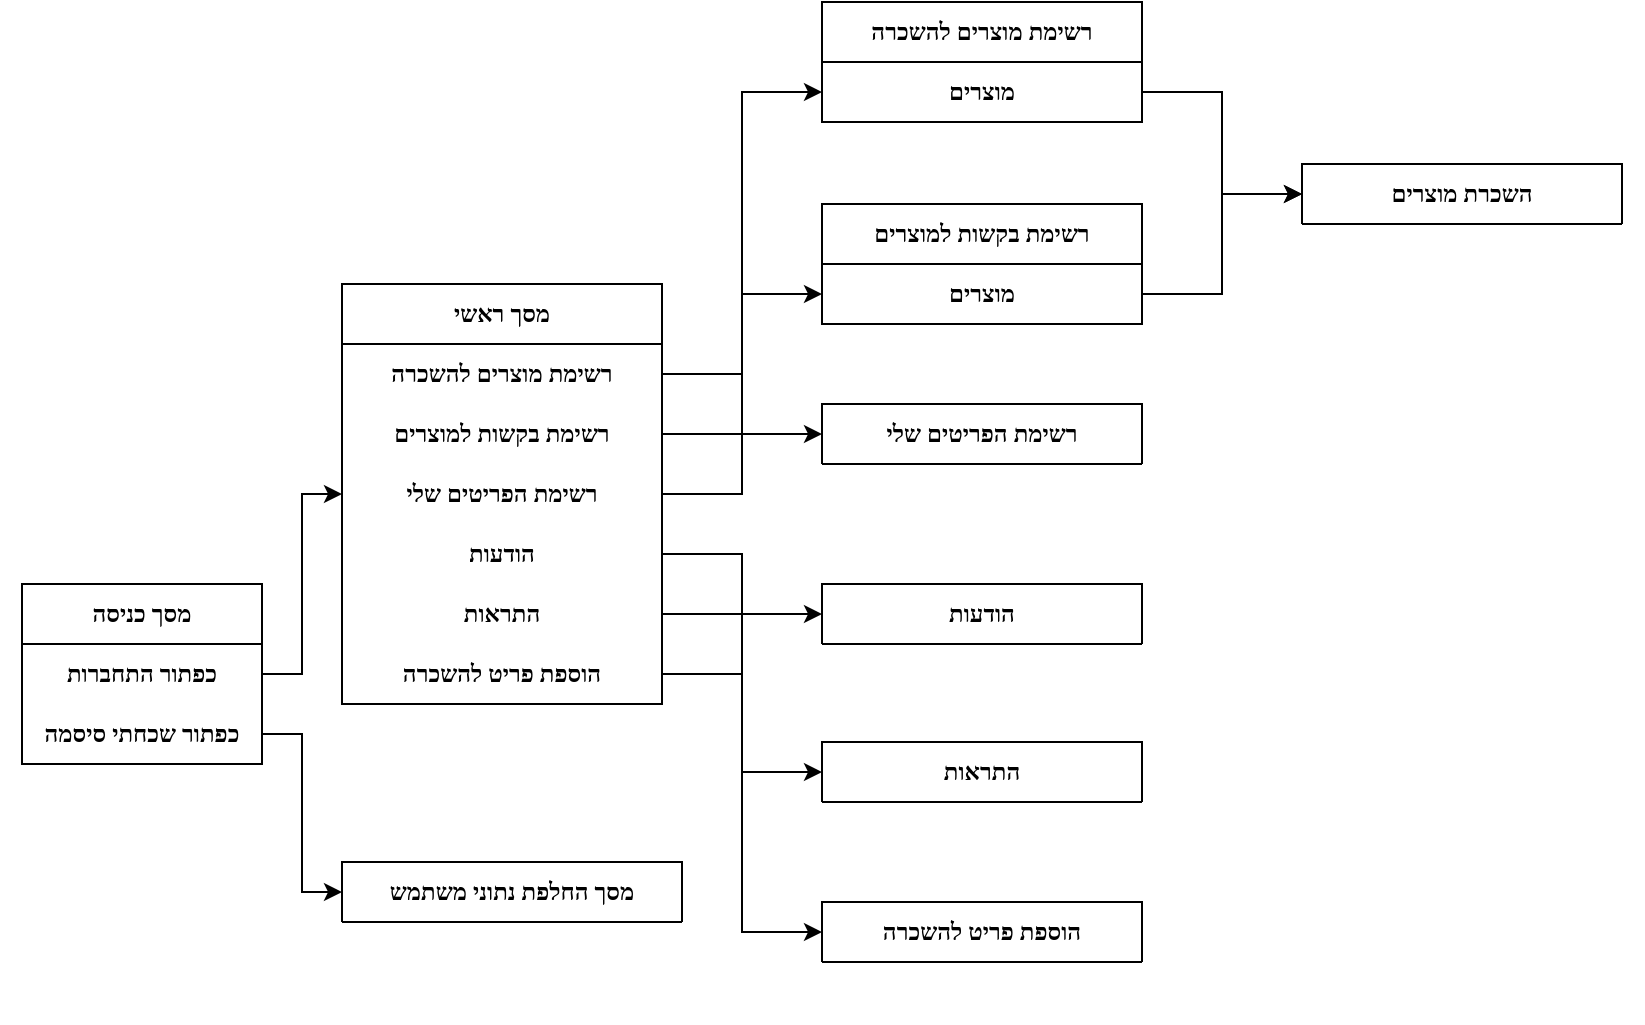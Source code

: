 <mxfile version="24.7.16">
  <diagram name="Page-1" id="ldUXpQ2sZpzMMqR3ch-C">
    <mxGraphModel dx="1195" dy="615" grid="1" gridSize="10" guides="1" tooltips="1" connect="1" arrows="1" fold="1" page="1" pageScale="1" pageWidth="1100" pageHeight="850" math="0" shadow="0">
      <root>
        <mxCell id="0" />
        <mxCell id="1" parent="0" />
        <mxCell id="-54kdm-25VZZZ_9OjL3Z-66" value="" style="rounded=0;whiteSpace=wrap;html=1;textOpacity=0;opacity=0;" parent="1" vertex="1">
          <mxGeometry x="70" y="200" width="820" height="490" as="geometry" />
        </mxCell>
        <mxCell id="-54kdm-25VZZZ_9OjL3Z-2" value="מסך כניסה" style="swimlane;fontStyle=1;childLayout=stackLayout;horizontal=1;startSize=30;horizontalStack=0;resizeParent=1;resizeParentMax=0;resizeLast=0;collapsible=1;marginBottom=0;whiteSpace=wrap;html=1;fontFamily=Rubik;fontSource=https%3A%2F%2Ffonts.googleapis.com%2Fcss%3Ffamily%3DRubik;" parent="1" vertex="1">
          <mxGeometry x="80" y="471" width="120" height="90" as="geometry">
            <mxRectangle x="40" y="120" width="90" height="30" as="alternateBounds" />
          </mxGeometry>
        </mxCell>
        <mxCell id="-54kdm-25VZZZ_9OjL3Z-3" value="כפתור התחברות" style="text;strokeColor=none;fillColor=none;align=center;verticalAlign=middle;spacingLeft=4;spacingRight=4;overflow=hidden;points=[[0,0.5],[1,0.5]];portConstraint=eastwest;rotatable=0;whiteSpace=wrap;html=1;fontFamily=Rubik;fontSource=https%3A%2F%2Ffonts.googleapis.com%2Fcss%3Ffamily%3DRubik;fontStyle=1" parent="-54kdm-25VZZZ_9OjL3Z-2" vertex="1">
          <mxGeometry y="30" width="120" height="30" as="geometry" />
        </mxCell>
        <mxCell id="-54kdm-25VZZZ_9OjL3Z-4" value="כפתור שכחתי סיסמה" style="text;strokeColor=none;fillColor=none;align=center;verticalAlign=middle;spacingLeft=4;spacingRight=4;overflow=hidden;points=[[0,0.5],[1,0.5]];portConstraint=eastwest;rotatable=0;whiteSpace=wrap;html=1;fontFamily=Rubik;fontSource=https%3A%2F%2Ffonts.googleapis.com%2Fcss%3Ffamily%3DRubik;fontStyle=1" parent="-54kdm-25VZZZ_9OjL3Z-2" vertex="1">
          <mxGeometry y="60" width="120" height="30" as="geometry" />
        </mxCell>
        <mxCell id="-54kdm-25VZZZ_9OjL3Z-8" value="מסך ראשי" style="swimlane;fontStyle=1;childLayout=stackLayout;horizontal=1;startSize=30;horizontalStack=0;resizeParent=1;resizeParentMax=0;resizeLast=0;collapsible=1;marginBottom=0;whiteSpace=wrap;html=1;fontFamily=Rubik;fontSource=https%3A%2F%2Ffonts.googleapis.com%2Fcss%3Ffamily%3DRubik;" parent="1" vertex="1">
          <mxGeometry x="240" y="321" width="160" height="210" as="geometry" />
        </mxCell>
        <mxCell id="-54kdm-25VZZZ_9OjL3Z-9" value="רשימת מוצרים להשכרה" style="text;strokeColor=none;fillColor=none;align=center;verticalAlign=middle;spacingLeft=4;spacingRight=4;overflow=hidden;points=[[0,0.5],[1,0.5]];portConstraint=eastwest;rotatable=0;whiteSpace=wrap;html=1;fontFamily=Rubik;fontSource=https%3A%2F%2Ffonts.googleapis.com%2Fcss%3Ffamily%3DRubik;fontStyle=1" parent="-54kdm-25VZZZ_9OjL3Z-8" vertex="1">
          <mxGeometry y="30" width="160" height="30" as="geometry" />
        </mxCell>
        <mxCell id="-54kdm-25VZZZ_9OjL3Z-10" value="רשימת בקשות למוצרים" style="text;strokeColor=none;fillColor=none;align=center;verticalAlign=middle;spacingLeft=4;spacingRight=4;overflow=hidden;points=[[0,0.5],[1,0.5]];portConstraint=eastwest;rotatable=0;whiteSpace=wrap;html=1;fontFamily=Rubik;fontSource=https%3A%2F%2Ffonts.googleapis.com%2Fcss%3Ffamily%3DRubik;fontStyle=1" parent="-54kdm-25VZZZ_9OjL3Z-8" vertex="1">
          <mxGeometry y="60" width="160" height="30" as="geometry" />
        </mxCell>
        <mxCell id="-54kdm-25VZZZ_9OjL3Z-11" value="רשימת הפריטים שלי" style="text;strokeColor=none;fillColor=none;align=center;verticalAlign=middle;spacingLeft=4;spacingRight=4;overflow=hidden;points=[[0,0.5],[1,0.5]];portConstraint=eastwest;rotatable=0;whiteSpace=wrap;html=1;fontFamily=Rubik;fontSource=https%3A%2F%2Ffonts.googleapis.com%2Fcss%3Ffamily%3DRubik;fontStyle=1" parent="-54kdm-25VZZZ_9OjL3Z-8" vertex="1">
          <mxGeometry y="90" width="160" height="30" as="geometry" />
        </mxCell>
        <mxCell id="-54kdm-25VZZZ_9OjL3Z-39" value="הודעות" style="text;strokeColor=none;fillColor=none;align=center;verticalAlign=middle;spacingLeft=4;spacingRight=4;overflow=hidden;points=[[0,0.5],[1,0.5]];portConstraint=eastwest;rotatable=0;whiteSpace=wrap;html=1;fontFamily=Rubik;fontSource=https%3A%2F%2Ffonts.googleapis.com%2Fcss%3Ffamily%3DRubik;fontStyle=1" parent="-54kdm-25VZZZ_9OjL3Z-8" vertex="1">
          <mxGeometry y="120" width="160" height="30" as="geometry" />
        </mxCell>
        <mxCell id="-54kdm-25VZZZ_9OjL3Z-42" value="התראות" style="text;strokeColor=none;fillColor=none;align=center;verticalAlign=middle;spacingLeft=4;spacingRight=4;overflow=hidden;points=[[0,0.5],[1,0.5]];portConstraint=eastwest;rotatable=0;whiteSpace=wrap;html=1;fontFamily=Rubik;fontSource=https%3A%2F%2Ffonts.googleapis.com%2Fcss%3Ffamily%3DRubik;fontStyle=1" parent="-54kdm-25VZZZ_9OjL3Z-8" vertex="1">
          <mxGeometry y="150" width="160" height="30" as="geometry" />
        </mxCell>
        <mxCell id="9wyj6whU7qajZdVibZwf-2" value="הוספת פריט להשכרה" style="text;strokeColor=none;fillColor=none;align=center;verticalAlign=middle;spacingLeft=4;spacingRight=4;overflow=hidden;points=[[0,0.5],[1,0.5]];portConstraint=eastwest;rotatable=0;whiteSpace=wrap;html=1;fontFamily=Rubik;fontSource=https%3A%2F%2Ffonts.googleapis.com%2Fcss%3Ffamily%3DRubik;fontStyle=1" vertex="1" parent="-54kdm-25VZZZ_9OjL3Z-8">
          <mxGeometry y="180" width="160" height="30" as="geometry" />
        </mxCell>
        <mxCell id="-54kdm-25VZZZ_9OjL3Z-12" value="מסך החלפת נתוני משתמש" style="swimlane;fontStyle=1;childLayout=stackLayout;horizontal=1;startSize=30;horizontalStack=0;resizeParent=1;resizeParentMax=0;resizeLast=0;collapsible=1;marginBottom=0;whiteSpace=wrap;html=1;rounded=0;shadow=0;swimlaneLine=1;fontFamily=Rubik;fontSource=https%3A%2F%2Ffonts.googleapis.com%2Fcss%3Ffamily%3DRubik;" parent="1" vertex="1" collapsed="1">
          <mxGeometry x="240" y="610" width="170" height="30" as="geometry">
            <mxRectangle x="240" y="561" width="160" height="60" as="alternateBounds" />
          </mxGeometry>
        </mxCell>
        <mxCell id="-54kdm-25VZZZ_9OjL3Z-16" value="רשימת הפריטים שלי" style="swimlane;fontStyle=1;childLayout=stackLayout;horizontal=1;startSize=30;horizontalStack=0;resizeParent=1;resizeParentMax=0;resizeLast=0;collapsible=1;marginBottom=0;whiteSpace=wrap;html=1;fontFamily=Rubik;fontSource=https%3A%2F%2Ffonts.googleapis.com%2Fcss%3Ffamily%3DRubik;" parent="1" vertex="1" collapsed="1">
          <mxGeometry x="480" y="381" width="160" height="30" as="geometry">
            <mxRectangle x="480" y="381" width="160" height="70" as="alternateBounds" />
          </mxGeometry>
        </mxCell>
        <mxCell id="-54kdm-25VZZZ_9OjL3Z-23" value="רשימת בקשות למוצרים" style="swimlane;fontStyle=1;childLayout=stackLayout;horizontal=1;startSize=30;horizontalStack=0;resizeParent=1;resizeParentMax=0;resizeLast=0;collapsible=1;marginBottom=0;whiteSpace=wrap;html=1;fontFamily=Rubik;fontSource=https%3A%2F%2Ffonts.googleapis.com%2Fcss%3Ffamily%3DRubik;" parent="1" vertex="1">
          <mxGeometry x="480" y="281" width="160" height="60" as="geometry" />
        </mxCell>
        <mxCell id="-54kdm-25VZZZ_9OjL3Z-25" value="מוצרים" style="text;strokeColor=none;fillColor=none;align=center;verticalAlign=middle;spacingLeft=4;spacingRight=4;overflow=hidden;points=[[0,0.5],[1,0.5]];portConstraint=eastwest;rotatable=0;whiteSpace=wrap;html=1;fontFamily=Rubik;fontSource=https%3A%2F%2Ffonts.googleapis.com%2Fcss%3Ffamily%3DRubik;fontStyle=1" parent="-54kdm-25VZZZ_9OjL3Z-23" vertex="1">
          <mxGeometry y="30" width="160" height="30" as="geometry" />
        </mxCell>
        <mxCell id="-54kdm-25VZZZ_9OjL3Z-28" value="רשימת מוצרים להשכרה" style="swimlane;fontStyle=1;childLayout=stackLayout;horizontal=1;startSize=30;horizontalStack=0;resizeParent=1;resizeParentMax=0;resizeLast=0;collapsible=1;marginBottom=0;whiteSpace=wrap;html=1;fontFamily=Rubik;fontSource=https%3A%2F%2Ffonts.googleapis.com%2Fcss%3Ffamily%3DRubik;" parent="1" vertex="1">
          <mxGeometry x="480" y="180" width="160" height="60" as="geometry" />
        </mxCell>
        <mxCell id="-54kdm-25VZZZ_9OjL3Z-30" value="מוצרים" style="text;strokeColor=none;fillColor=none;align=center;verticalAlign=middle;spacingLeft=4;spacingRight=4;overflow=hidden;points=[[0,0.5],[1,0.5]];portConstraint=eastwest;rotatable=0;whiteSpace=wrap;html=1;fontFamily=Rubik;fontSource=https%3A%2F%2Ffonts.googleapis.com%2Fcss%3Ffamily%3DRubik;fontStyle=1" parent="-54kdm-25VZZZ_9OjL3Z-28" vertex="1">
          <mxGeometry y="30" width="160" height="30" as="geometry" />
        </mxCell>
        <mxCell id="-54kdm-25VZZZ_9OjL3Z-34" style="edgeStyle=orthogonalEdgeStyle;rounded=0;orthogonalLoop=1;jettySize=auto;html=1;exitX=1;exitY=0.5;exitDx=0;exitDy=0;entryX=0;entryY=0.5;entryDx=0;entryDy=0;fontFamily=Rubik;fontSource=https%3A%2F%2Ffonts.googleapis.com%2Fcss%3Ffamily%3DRubik;fontStyle=1" parent="1" source="-54kdm-25VZZZ_9OjL3Z-10" target="-54kdm-25VZZZ_9OjL3Z-25" edge="1">
          <mxGeometry relative="1" as="geometry" />
        </mxCell>
        <mxCell id="-54kdm-25VZZZ_9OjL3Z-35" style="edgeStyle=orthogonalEdgeStyle;rounded=0;orthogonalLoop=1;jettySize=auto;html=1;exitX=1;exitY=0.5;exitDx=0;exitDy=0;entryX=0;entryY=0.5;entryDx=0;entryDy=0;fontFamily=Rubik;fontSource=https%3A%2F%2Ffonts.googleapis.com%2Fcss%3Ffamily%3DRubik;fontStyle=1" parent="1" source="-54kdm-25VZZZ_9OjL3Z-9" target="-54kdm-25VZZZ_9OjL3Z-30" edge="1">
          <mxGeometry relative="1" as="geometry" />
        </mxCell>
        <mxCell id="-54kdm-25VZZZ_9OjL3Z-43" style="edgeStyle=orthogonalEdgeStyle;rounded=0;orthogonalLoop=1;jettySize=auto;html=1;exitX=1;exitY=0.5;exitDx=0;exitDy=0;entryX=0;entryY=0.5;entryDx=0;entryDy=0;fontFamily=Rubik;fontSource=https%3A%2F%2Ffonts.googleapis.com%2Fcss%3Ffamily%3DRubik;fontStyle=1" parent="1" source="-54kdm-25VZZZ_9OjL3Z-4" target="-54kdm-25VZZZ_9OjL3Z-12" edge="1">
          <mxGeometry relative="1" as="geometry">
            <mxPoint x="200" y="630" as="targetPoint" />
          </mxGeometry>
        </mxCell>
        <mxCell id="-54kdm-25VZZZ_9OjL3Z-44" value="הודעות" style="swimlane;fontStyle=1;childLayout=stackLayout;horizontal=1;startSize=30;horizontalStack=0;resizeParent=1;resizeParentMax=0;resizeLast=0;collapsible=1;marginBottom=0;whiteSpace=wrap;html=1;fontFamily=Rubik;fontSource=https%3A%2F%2Ffonts.googleapis.com%2Fcss%3Ffamily%3DRubik;" parent="1" vertex="1" collapsed="1">
          <mxGeometry x="480" y="471" width="160" height="30" as="geometry">
            <mxRectangle x="480" y="480" width="160" height="60" as="alternateBounds" />
          </mxGeometry>
        </mxCell>
        <mxCell id="-54kdm-25VZZZ_9OjL3Z-48" value="התראות" style="swimlane;fontStyle=1;childLayout=stackLayout;horizontal=1;startSize=30;horizontalStack=0;resizeParent=1;resizeParentMax=0;resizeLast=0;collapsible=1;marginBottom=0;whiteSpace=wrap;html=1;fontFamily=Rubik;fontSource=https%3A%2F%2Ffonts.googleapis.com%2Fcss%3Ffamily%3DRubik;" parent="1" vertex="1" collapsed="1">
          <mxGeometry x="480" y="550" width="160" height="30" as="geometry">
            <mxRectangle x="480" y="565" width="160" height="60" as="alternateBounds" />
          </mxGeometry>
        </mxCell>
        <mxCell id="-54kdm-25VZZZ_9OjL3Z-52" style="edgeStyle=orthogonalEdgeStyle;rounded=0;orthogonalLoop=1;jettySize=auto;html=1;exitX=1;exitY=0.5;exitDx=0;exitDy=0;entryX=0;entryY=0.5;entryDx=0;entryDy=0;fontFamily=Rubik;fontSource=https%3A%2F%2Ffonts.googleapis.com%2Fcss%3Ffamily%3DRubik;fontStyle=1" parent="1" source="-54kdm-25VZZZ_9OjL3Z-39" target="-54kdm-25VZZZ_9OjL3Z-44" edge="1">
          <mxGeometry relative="1" as="geometry">
            <mxPoint x="460" y="510" as="targetPoint" />
          </mxGeometry>
        </mxCell>
        <mxCell id="-54kdm-25VZZZ_9OjL3Z-55" style="edgeStyle=orthogonalEdgeStyle;rounded=0;orthogonalLoop=1;jettySize=auto;html=1;exitX=1;exitY=0.5;exitDx=0;exitDy=0;entryX=0;entryY=0.5;entryDx=0;entryDy=0;fontFamily=Rubik;fontSource=https%3A%2F%2Ffonts.googleapis.com%2Fcss%3Ffamily%3DRubik;fontStyle=1" parent="1" source="-54kdm-25VZZZ_9OjL3Z-11" target="-54kdm-25VZZZ_9OjL3Z-16" edge="1">
          <mxGeometry relative="1" as="geometry">
            <mxPoint x="480" y="426" as="targetPoint" />
          </mxGeometry>
        </mxCell>
        <mxCell id="-54kdm-25VZZZ_9OjL3Z-58" value="השכרת מוצרים" style="swimlane;fontStyle=1;childLayout=stackLayout;horizontal=1;startSize=30;horizontalStack=0;resizeParent=1;resizeParentMax=0;resizeLast=0;collapsible=1;marginBottom=0;whiteSpace=wrap;html=1;fontFamily=Rubik;fontSource=https%3A%2F%2Ffonts.googleapis.com%2Fcss%3Ffamily%3DRubik;" parent="1" vertex="1" collapsed="1">
          <mxGeometry x="720" y="261" width="160" height="30" as="geometry">
            <mxRectangle x="760" y="201" width="160" height="120" as="alternateBounds" />
          </mxGeometry>
        </mxCell>
        <mxCell id="-54kdm-25VZZZ_9OjL3Z-59" value="Item 1" style="text;strokeColor=none;fillColor=none;align=center;verticalAlign=middle;spacingLeft=4;spacingRight=4;overflow=hidden;points=[[0,0.5],[1,0.5]];portConstraint=eastwest;rotatable=0;whiteSpace=wrap;html=1;" parent="-54kdm-25VZZZ_9OjL3Z-58" vertex="1">
          <mxGeometry y="30" width="160" height="30" as="geometry" />
        </mxCell>
        <mxCell id="-54kdm-25VZZZ_9OjL3Z-60" value="Item 2" style="text;strokeColor=none;fillColor=none;align=center;verticalAlign=middle;spacingLeft=4;spacingRight=4;overflow=hidden;points=[[0,0.5],[1,0.5]];portConstraint=eastwest;rotatable=0;whiteSpace=wrap;html=1;" parent="-54kdm-25VZZZ_9OjL3Z-58" vertex="1">
          <mxGeometry y="60" width="160" height="30" as="geometry" />
        </mxCell>
        <mxCell id="-54kdm-25VZZZ_9OjL3Z-61" value="Item 3" style="text;strokeColor=none;fillColor=none;align=center;verticalAlign=middle;spacingLeft=4;spacingRight=4;overflow=hidden;points=[[0,0.5],[1,0.5]];portConstraint=eastwest;rotatable=0;whiteSpace=wrap;html=1;" parent="-54kdm-25VZZZ_9OjL3Z-58" vertex="1">
          <mxGeometry y="90" width="160" height="30" as="geometry" />
        </mxCell>
        <mxCell id="-54kdm-25VZZZ_9OjL3Z-62" style="edgeStyle=orthogonalEdgeStyle;rounded=0;orthogonalLoop=1;jettySize=auto;html=1;exitX=1;exitY=0.5;exitDx=0;exitDy=0;entryX=0;entryY=0.5;entryDx=0;entryDy=0;fontFamily=Rubik;fontSource=https%3A%2F%2Ffonts.googleapis.com%2Fcss%3Ffamily%3DRubik;fontStyle=1" parent="1" source="-54kdm-25VZZZ_9OjL3Z-30" target="-54kdm-25VZZZ_9OjL3Z-58" edge="1">
          <mxGeometry relative="1" as="geometry" />
        </mxCell>
        <mxCell id="-54kdm-25VZZZ_9OjL3Z-64" style="edgeStyle=orthogonalEdgeStyle;rounded=0;orthogonalLoop=1;jettySize=auto;html=1;exitX=1;exitY=0.5;exitDx=0;exitDy=0;entryX=0;entryY=0.5;entryDx=0;entryDy=0;fontFamily=Rubik;fontSource=https%3A%2F%2Ffonts.googleapis.com%2Fcss%3Ffamily%3DRubik;fontStyle=1" parent="1" source="-54kdm-25VZZZ_9OjL3Z-25" target="-54kdm-25VZZZ_9OjL3Z-58" edge="1">
          <mxGeometry relative="1" as="geometry" />
        </mxCell>
        <mxCell id="-54kdm-25VZZZ_9OjL3Z-65" style="edgeStyle=orthogonalEdgeStyle;rounded=0;orthogonalLoop=1;jettySize=auto;html=1;exitX=1;exitY=0.5;exitDx=0;exitDy=0;entryX=0;entryY=0.5;entryDx=0;entryDy=0;fontFamily=Rubik;fontSource=https%3A%2F%2Ffonts.googleapis.com%2Fcss%3Ffamily%3DRubik;fontStyle=1" parent="1" source="-54kdm-25VZZZ_9OjL3Z-42" target="-54kdm-25VZZZ_9OjL3Z-48" edge="1">
          <mxGeometry relative="1" as="geometry" />
        </mxCell>
        <mxCell id="9wyj6whU7qajZdVibZwf-1" value="הוספת פריט להשכרה" style="swimlane;fontStyle=1;childLayout=stackLayout;horizontal=1;startSize=30;horizontalStack=0;resizeParent=1;resizeParentMax=0;resizeLast=0;collapsible=1;marginBottom=0;whiteSpace=wrap;html=1;fontFamily=Rubik;fontSource=https%3A%2F%2Ffonts.googleapis.com%2Fcss%3Ffamily%3DRubik;" vertex="1" collapsed="1" parent="1">
          <mxGeometry x="480" y="630" width="160" height="30" as="geometry">
            <mxRectangle x="480" y="565" width="160" height="60" as="alternateBounds" />
          </mxGeometry>
        </mxCell>
        <mxCell id="9wyj6whU7qajZdVibZwf-3" style="edgeStyle=orthogonalEdgeStyle;rounded=0;orthogonalLoop=1;jettySize=auto;html=1;exitX=1;exitY=0.5;exitDx=0;exitDy=0;entryX=0;entryY=0.5;entryDx=0;entryDy=0;" edge="1" parent="1" source="-54kdm-25VZZZ_9OjL3Z-3" target="-54kdm-25VZZZ_9OjL3Z-11">
          <mxGeometry relative="1" as="geometry" />
        </mxCell>
        <mxCell id="9wyj6whU7qajZdVibZwf-4" style="edgeStyle=orthogonalEdgeStyle;rounded=0;orthogonalLoop=1;jettySize=auto;html=1;exitX=1;exitY=0.5;exitDx=0;exitDy=0;entryX=0;entryY=0.5;entryDx=0;entryDy=0;" edge="1" parent="1" source="9wyj6whU7qajZdVibZwf-2" target="9wyj6whU7qajZdVibZwf-1">
          <mxGeometry relative="1" as="geometry" />
        </mxCell>
      </root>
    </mxGraphModel>
  </diagram>
</mxfile>
